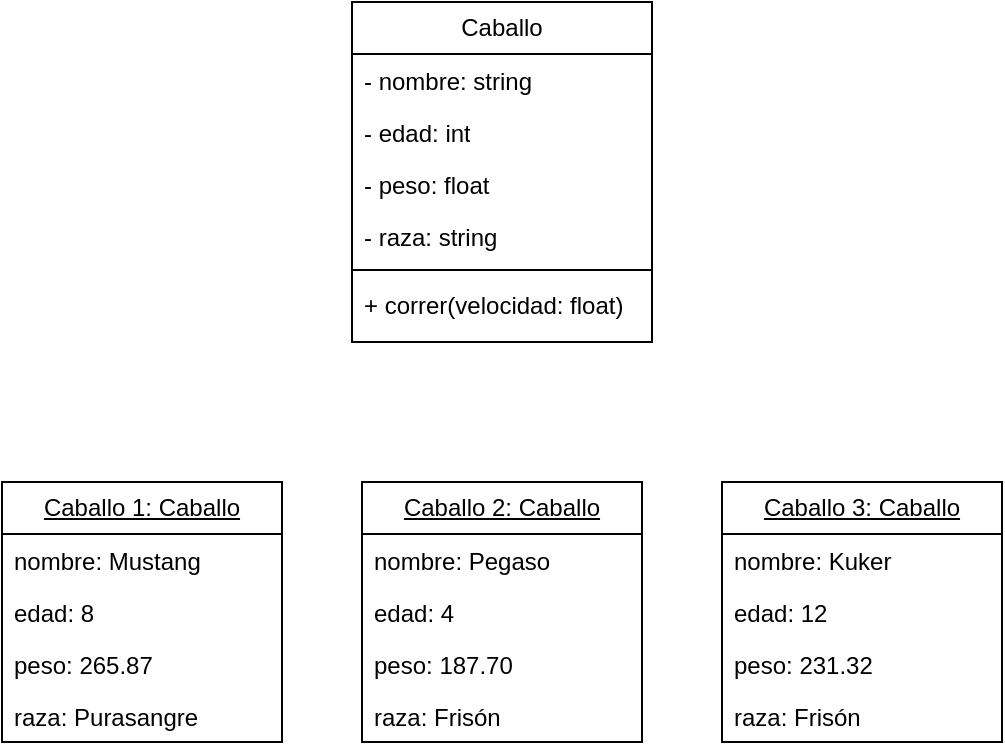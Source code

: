 <mxfile version="27.0.8">
  <diagram name="Página-1" id="CmbxWyarDbFaO2J-etga">
    <mxGraphModel dx="826" dy="892" grid="1" gridSize="10" guides="1" tooltips="1" connect="1" arrows="1" fold="1" page="1" pageScale="1" pageWidth="827" pageHeight="1169" math="0" shadow="0">
      <root>
        <mxCell id="0" />
        <mxCell id="1" parent="0" />
        <mxCell id="qHV2S3w29oaP-WoEtjnd-11" value="Caballo" style="swimlane;fontStyle=0;childLayout=stackLayout;horizontal=1;startSize=26;fillColor=none;horizontalStack=0;resizeParent=1;resizeParentMax=0;resizeLast=0;collapsible=1;marginBottom=0;whiteSpace=wrap;html=1;" vertex="1" parent="1">
          <mxGeometry x="375" y="50" width="150" height="170" as="geometry">
            <mxRectangle x="343" y="50" width="80" height="30" as="alternateBounds" />
          </mxGeometry>
        </mxCell>
        <mxCell id="qHV2S3w29oaP-WoEtjnd-12" value="- nombre: string" style="text;strokeColor=none;fillColor=none;align=left;verticalAlign=top;spacingLeft=4;spacingRight=4;overflow=hidden;rotatable=0;points=[[0,0.5],[1,0.5]];portConstraint=eastwest;whiteSpace=wrap;html=1;" vertex="1" parent="qHV2S3w29oaP-WoEtjnd-11">
          <mxGeometry y="26" width="150" height="26" as="geometry" />
        </mxCell>
        <mxCell id="qHV2S3w29oaP-WoEtjnd-14" value="- edad: int" style="text;strokeColor=none;fillColor=none;align=left;verticalAlign=top;spacingLeft=4;spacingRight=4;overflow=hidden;rotatable=0;points=[[0,0.5],[1,0.5]];portConstraint=eastwest;whiteSpace=wrap;html=1;" vertex="1" parent="qHV2S3w29oaP-WoEtjnd-11">
          <mxGeometry y="52" width="150" height="26" as="geometry" />
        </mxCell>
        <mxCell id="qHV2S3w29oaP-WoEtjnd-13" value="- peso: float" style="text;strokeColor=none;fillColor=none;align=left;verticalAlign=top;spacingLeft=4;spacingRight=4;overflow=hidden;rotatable=0;points=[[0,0.5],[1,0.5]];portConstraint=eastwest;whiteSpace=wrap;html=1;" vertex="1" parent="qHV2S3w29oaP-WoEtjnd-11">
          <mxGeometry y="78" width="150" height="26" as="geometry" />
        </mxCell>
        <mxCell id="qHV2S3w29oaP-WoEtjnd-20" value="- raza: string" style="text;strokeColor=none;fillColor=none;align=left;verticalAlign=top;spacingLeft=4;spacingRight=4;overflow=hidden;rotatable=0;points=[[0,0.5],[1,0.5]];portConstraint=eastwest;whiteSpace=wrap;html=1;" vertex="1" parent="qHV2S3w29oaP-WoEtjnd-11">
          <mxGeometry y="104" width="150" height="26" as="geometry" />
        </mxCell>
        <mxCell id="qHV2S3w29oaP-WoEtjnd-23" value="" style="line;strokeWidth=1;fillColor=none;align=left;verticalAlign=middle;spacingTop=-1;spacingLeft=3;spacingRight=3;rotatable=0;labelPosition=right;points=[];portConstraint=eastwest;strokeColor=inherit;" vertex="1" parent="qHV2S3w29oaP-WoEtjnd-11">
          <mxGeometry y="130" width="150" height="8" as="geometry" />
        </mxCell>
        <mxCell id="qHV2S3w29oaP-WoEtjnd-24" value="&lt;div&gt;+ correr(velocidad: float)&lt;/div&gt;" style="text;strokeColor=none;fillColor=none;align=left;verticalAlign=top;spacingLeft=4;spacingRight=4;overflow=hidden;rotatable=0;points=[[0,0.5],[1,0.5]];portConstraint=eastwest;whiteSpace=wrap;html=1;" vertex="1" parent="qHV2S3w29oaP-WoEtjnd-11">
          <mxGeometry y="138" width="150" height="32" as="geometry" />
        </mxCell>
        <mxCell id="qHV2S3w29oaP-WoEtjnd-26" value="&lt;u&gt;Caballo 1: Caballo&lt;/u&gt;" style="swimlane;fontStyle=0;childLayout=stackLayout;horizontal=1;startSize=26;fillColor=none;horizontalStack=0;resizeParent=1;resizeParentMax=0;resizeLast=0;collapsible=1;marginBottom=0;whiteSpace=wrap;html=1;" vertex="1" parent="1">
          <mxGeometry x="200" y="290" width="140" height="130" as="geometry" />
        </mxCell>
        <mxCell id="qHV2S3w29oaP-WoEtjnd-27" value="&lt;div&gt;nombre: Mustang&lt;/div&gt;" style="text;strokeColor=none;fillColor=none;align=left;verticalAlign=top;spacingLeft=4;spacingRight=4;overflow=hidden;rotatable=0;points=[[0,0.5],[1,0.5]];portConstraint=eastwest;whiteSpace=wrap;html=1;" vertex="1" parent="qHV2S3w29oaP-WoEtjnd-26">
          <mxGeometry y="26" width="140" height="26" as="geometry" />
        </mxCell>
        <mxCell id="qHV2S3w29oaP-WoEtjnd-36" value="edad: 8" style="text;strokeColor=none;fillColor=none;align=left;verticalAlign=top;spacingLeft=4;spacingRight=4;overflow=hidden;rotatable=0;points=[[0,0.5],[1,0.5]];portConstraint=eastwest;whiteSpace=wrap;html=1;" vertex="1" parent="qHV2S3w29oaP-WoEtjnd-26">
          <mxGeometry y="52" width="140" height="26" as="geometry" />
        </mxCell>
        <mxCell id="qHV2S3w29oaP-WoEtjnd-39" value="peso: 265.87" style="text;strokeColor=none;fillColor=none;align=left;verticalAlign=top;spacingLeft=4;spacingRight=4;overflow=hidden;rotatable=0;points=[[0,0.5],[1,0.5]];portConstraint=eastwest;whiteSpace=wrap;html=1;" vertex="1" parent="qHV2S3w29oaP-WoEtjnd-26">
          <mxGeometry y="78" width="140" height="26" as="geometry" />
        </mxCell>
        <mxCell id="qHV2S3w29oaP-WoEtjnd-38" value="raza: Purasangre" style="text;strokeColor=none;fillColor=none;align=left;verticalAlign=top;spacingLeft=4;spacingRight=4;overflow=hidden;rotatable=0;points=[[0,0.5],[1,0.5]];portConstraint=eastwest;whiteSpace=wrap;html=1;" vertex="1" parent="qHV2S3w29oaP-WoEtjnd-26">
          <mxGeometry y="104" width="140" height="26" as="geometry" />
        </mxCell>
        <mxCell id="qHV2S3w29oaP-WoEtjnd-40" value="&lt;u&gt;Caballo 2: Caballo&lt;/u&gt;" style="swimlane;fontStyle=0;childLayout=stackLayout;horizontal=1;startSize=26;fillColor=none;horizontalStack=0;resizeParent=1;resizeParentMax=0;resizeLast=0;collapsible=1;marginBottom=0;whiteSpace=wrap;html=1;" vertex="1" parent="1">
          <mxGeometry x="380" y="290" width="140" height="130" as="geometry" />
        </mxCell>
        <mxCell id="qHV2S3w29oaP-WoEtjnd-41" value="&lt;div&gt;nombre: Pegaso&lt;/div&gt;" style="text;strokeColor=none;fillColor=none;align=left;verticalAlign=top;spacingLeft=4;spacingRight=4;overflow=hidden;rotatable=0;points=[[0,0.5],[1,0.5]];portConstraint=eastwest;whiteSpace=wrap;html=1;" vertex="1" parent="qHV2S3w29oaP-WoEtjnd-40">
          <mxGeometry y="26" width="140" height="26" as="geometry" />
        </mxCell>
        <mxCell id="qHV2S3w29oaP-WoEtjnd-42" value="edad: 4" style="text;strokeColor=none;fillColor=none;align=left;verticalAlign=top;spacingLeft=4;spacingRight=4;overflow=hidden;rotatable=0;points=[[0,0.5],[1,0.5]];portConstraint=eastwest;whiteSpace=wrap;html=1;" vertex="1" parent="qHV2S3w29oaP-WoEtjnd-40">
          <mxGeometry y="52" width="140" height="26" as="geometry" />
        </mxCell>
        <mxCell id="qHV2S3w29oaP-WoEtjnd-43" value="peso: 187.70" style="text;strokeColor=none;fillColor=none;align=left;verticalAlign=top;spacingLeft=4;spacingRight=4;overflow=hidden;rotatable=0;points=[[0,0.5],[1,0.5]];portConstraint=eastwest;whiteSpace=wrap;html=1;" vertex="1" parent="qHV2S3w29oaP-WoEtjnd-40">
          <mxGeometry y="78" width="140" height="26" as="geometry" />
        </mxCell>
        <mxCell id="qHV2S3w29oaP-WoEtjnd-44" value="raza: Frisón" style="text;strokeColor=none;fillColor=none;align=left;verticalAlign=top;spacingLeft=4;spacingRight=4;overflow=hidden;rotatable=0;points=[[0,0.5],[1,0.5]];portConstraint=eastwest;whiteSpace=wrap;html=1;" vertex="1" parent="qHV2S3w29oaP-WoEtjnd-40">
          <mxGeometry y="104" width="140" height="26" as="geometry" />
        </mxCell>
        <mxCell id="qHV2S3w29oaP-WoEtjnd-45" value="&lt;u&gt;Caballo 3: Caballo&lt;/u&gt;" style="swimlane;fontStyle=0;childLayout=stackLayout;horizontal=1;startSize=26;fillColor=none;horizontalStack=0;resizeParent=1;resizeParentMax=0;resizeLast=0;collapsible=1;marginBottom=0;whiteSpace=wrap;html=1;" vertex="1" parent="1">
          <mxGeometry x="560" y="290" width="140" height="130" as="geometry" />
        </mxCell>
        <mxCell id="qHV2S3w29oaP-WoEtjnd-46" value="&lt;div&gt;nombre: Kuker&lt;/div&gt;" style="text;strokeColor=none;fillColor=none;align=left;verticalAlign=top;spacingLeft=4;spacingRight=4;overflow=hidden;rotatable=0;points=[[0,0.5],[1,0.5]];portConstraint=eastwest;whiteSpace=wrap;html=1;" vertex="1" parent="qHV2S3w29oaP-WoEtjnd-45">
          <mxGeometry y="26" width="140" height="26" as="geometry" />
        </mxCell>
        <mxCell id="qHV2S3w29oaP-WoEtjnd-47" value="edad: 12" style="text;strokeColor=none;fillColor=none;align=left;verticalAlign=top;spacingLeft=4;spacingRight=4;overflow=hidden;rotatable=0;points=[[0,0.5],[1,0.5]];portConstraint=eastwest;whiteSpace=wrap;html=1;" vertex="1" parent="qHV2S3w29oaP-WoEtjnd-45">
          <mxGeometry y="52" width="140" height="26" as="geometry" />
        </mxCell>
        <mxCell id="qHV2S3w29oaP-WoEtjnd-48" value="peso: 231.32" style="text;strokeColor=none;fillColor=none;align=left;verticalAlign=top;spacingLeft=4;spacingRight=4;overflow=hidden;rotatable=0;points=[[0,0.5],[1,0.5]];portConstraint=eastwest;whiteSpace=wrap;html=1;" vertex="1" parent="qHV2S3w29oaP-WoEtjnd-45">
          <mxGeometry y="78" width="140" height="26" as="geometry" />
        </mxCell>
        <mxCell id="qHV2S3w29oaP-WoEtjnd-49" value="raza: Frisón" style="text;strokeColor=none;fillColor=none;align=left;verticalAlign=top;spacingLeft=4;spacingRight=4;overflow=hidden;rotatable=0;points=[[0,0.5],[1,0.5]];portConstraint=eastwest;whiteSpace=wrap;html=1;" vertex="1" parent="qHV2S3w29oaP-WoEtjnd-45">
          <mxGeometry y="104" width="140" height="26" as="geometry" />
        </mxCell>
      </root>
    </mxGraphModel>
  </diagram>
</mxfile>
